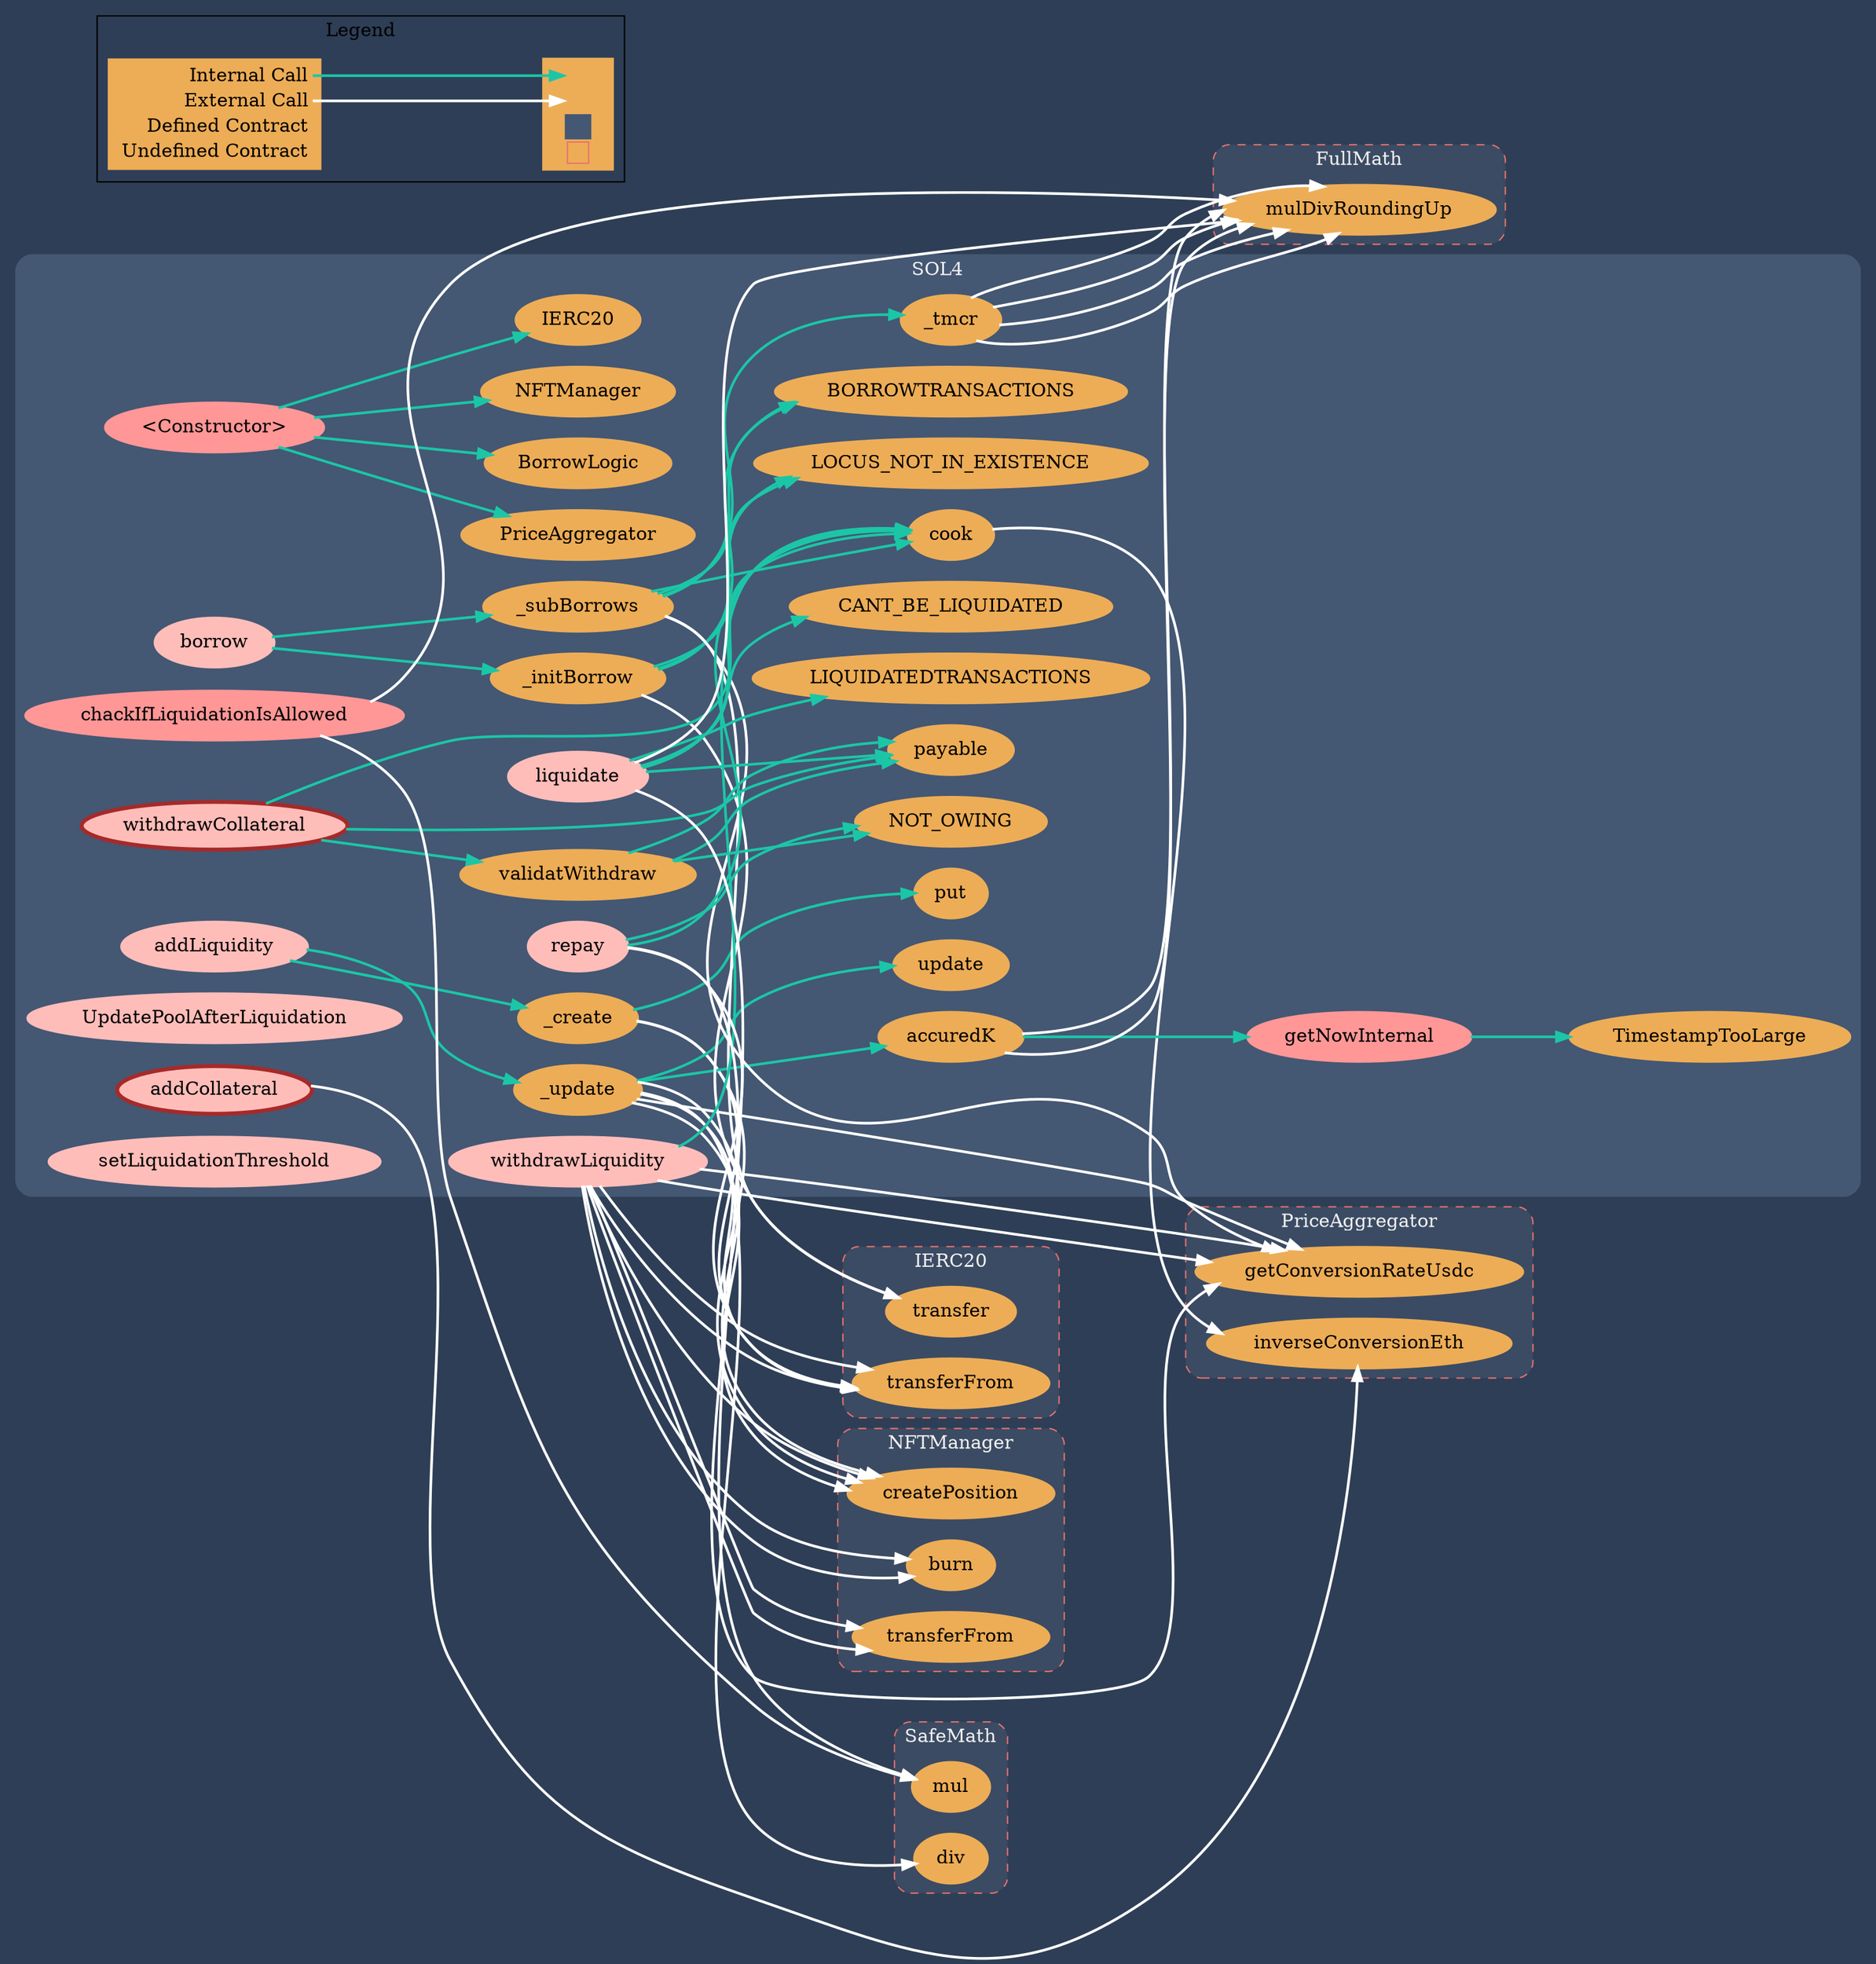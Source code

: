 digraph G {
  graph [ ratio = "auto", page = "100", compound =true, bgcolor = "#2e3e56" ];
  node [ style = "filled", fillcolor = "#edad56", color = "#edad56", penwidth =3 ];
  edge [ color = "#fcfcfc", penwidth =2, fontname = "helvetica Neue Ultra Light" ];
subgraph "clusterSOL4" {
  graph [ label = "SOL4", color = "#445773", fontcolor = "#f0f0f0", style = "rounded", bgcolor = "#445773" ];
  "SOL4.<Constructor>" [ label = "<Constructor>", color = "#FF9797", fillcolor = "#FF9797" ];
  "SOL4.addLiquidity" [ label = "addLiquidity", color = "#ffbdb9", fillcolor = "#ffbdb9" ];
  "SOL4._create" [ label = "_create" ];
  "SOL4._update" [ label = "_update" ];
  "SOL4.borrow" [ label = "borrow", color = "#ffbdb9", fillcolor = "#ffbdb9" ];
  "SOL4._initBorrow" [ label = "_initBorrow" ];
  "SOL4._subBorrows" [ label = "_subBorrows" ];
  "SOL4._tmcr" [ label = "_tmcr" ];
  "SOL4.addCollateral" [ label = "addCollateral", color = "brown", fillcolor = "#ffbdb9" ];
  "SOL4.withdrawLiquidity" [ label = "withdrawLiquidity", color = "#ffbdb9", fillcolor = "#ffbdb9" ];
  "SOL4.withdrawCollateral" [ label = "withdrawCollateral", color = "brown", fillcolor = "#ffbdb9" ];
  "SOL4.validatWithdraw" [ label = "validatWithdraw" ];
  "SOL4.repay" [ label = "repay", color = "#ffbdb9", fillcolor = "#ffbdb9" ];
  "SOL4.liquidate" [ label = "liquidate", color = "#ffbdb9", fillcolor = "#ffbdb9" ];
  "SOL4.UpdatePoolAfterLiquidation" [ label = "UpdatePoolAfterLiquidation", color = "#ffbdb9", fillcolor = "#ffbdb9" ];
  "SOL4.chackIfLiquidationIsAllowed" [ label = "chackIfLiquidationIsAllowed", color = "#FF9797", fillcolor = "#FF9797" ];
  "SOL4.setLiquidationThreshold" [ label = "setLiquidationThreshold", color = "#ffbdb9", fillcolor = "#ffbdb9" ];
  "SOL4.cook" [ label = "cook" ];
  "SOL4.getNowInternal" [ label = "getNowInternal", color = "#FF9797", fillcolor = "#FF9797" ];
  "SOL4.accuredK" [ label = "accuredK" ];
  "SOL4.NFTManager" [ label = "NFTManager" ];
  "SOL4.IERC20" [ label = "IERC20" ];
  "SOL4.PriceAggregator" [ label = "PriceAggregator" ];
  "SOL4.BorrowLogic" [ label = "BorrowLogic" ];
  "SOL4.put" [ label = "put" ];
  "SOL4.update" [ label = "update" ];
  "SOL4.LOCUS_NOT_IN_EXISTENCE" [ label = "LOCUS_NOT_IN_EXISTENCE" ];
  "SOL4.BORROWTRANSACTIONS" [ label = "BORROWTRANSACTIONS" ];
  "SOL4.payable" [ label = "payable" ];
  "SOL4.NOT_OWING" [ label = "NOT_OWING" ];
  "SOL4.LIQUIDATEDTRANSACTIONS" [ label = "LIQUIDATEDTRANSACTIONS" ];
  "SOL4.CANT_BE_LIQUIDATED" [ label = "CANT_BE_LIQUIDATED" ];
  "SOL4.TimestampTooLarge" [ label = "TimestampTooLarge" ];
}

subgraph "clusterIERC20" {
  graph [ label = "IERC20", color = "#e8726d", fontcolor = "#f0f0f0", style = "rounded,dashed", bgcolor = "#3b4b63" ];
  "IERC20.transferFrom" [ label = "transferFrom" ];
  "IERC20.transfer" [ label = "transfer" ];
}

subgraph "clusterNFTManager" {
  graph [ label = "NFTManager", color = "#e8726d", fontcolor = "#f0f0f0", style = "rounded,dashed", bgcolor = "#3b4b63" ];
  "NFTManager.createPosition" [ label = "createPosition" ];
  "NFTManager.transferFrom" [ label = "transferFrom" ];
  "NFTManager.burn" [ label = "burn" ];
}

subgraph "clusterPriceAggregator" {
  graph [ label = "PriceAggregator", color = "#e8726d", fontcolor = "#f0f0f0", style = "rounded,dashed", bgcolor = "#3b4b63" ];
  "PriceAggregator.getConversionRateUsdc" [ label = "getConversionRateUsdc" ];
  "PriceAggregator.inverseConversionEth" [ label = "inverseConversionEth" ];
}

subgraph "clusterSafeMath" {
  graph [ label = "SafeMath", color = "#e8726d", fontcolor = "#f0f0f0", style = "rounded,dashed", bgcolor = "#3b4b63" ];
  "SafeMath.div" [ label = "div" ];
  "SafeMath.mul" [ label = "mul" ];
}

subgraph "clusterFullMath" {
  graph [ label = "FullMath", color = "#e8726d", fontcolor = "#f0f0f0", style = "rounded,dashed", bgcolor = "#3b4b63" ];
  "FullMath.mulDivRoundingUp" [ label = "mulDivRoundingUp" ];
}

  "SOL4.<Constructor>";
  "SOL4.NFTManager";
  "SOL4.IERC20";
  "SOL4.PriceAggregator";
  "SOL4.BorrowLogic";
  "SOL4.addLiquidity";
  "SOL4._create";
  "SOL4._update";
  "SOL4.put";
  "IERC20.transferFrom";
  "NFTManager.createPosition";
  "SOL4.update";
  "PriceAggregator.getConversionRateUsdc";
  "SOL4.accuredK";
  "SafeMath.div";
  "SOL4.borrow";
  "SOL4._initBorrow";
  "SOL4._subBorrows";
  "SOL4.cook";
  "SOL4.LOCUS_NOT_IN_EXISTENCE";
  "IERC20.transfer";
  "SOL4.BORROWTRANSACTIONS";
  "SOL4._tmcr";
  "FullMath.mulDivRoundingUp";
  "SOL4.addCollateral";
  "PriceAggregator.inverseConversionEth";
  "SOL4.withdrawLiquidity";
  "NFTManager.transferFrom";
  "NFTManager.burn";
  "SOL4.withdrawCollateral";
  "SOL4.payable";
  "SOL4.validatWithdraw";
  "SOL4.NOT_OWING";
  "SOL4.repay";
  "SOL4.liquidate";
  "SafeMath.mul";
  "SOL4.LIQUIDATEDTRANSACTIONS";
  "SOL4.CANT_BE_LIQUIDATED";
  "SOL4.chackIfLiquidationIsAllowed";
  "SOL4.getNowInternal";
  "SOL4.TimestampTooLarge";
  "SOL4.<Constructor>" -> "SOL4.NFTManager" [ color = "#1bc6a6" ];
  "SOL4.<Constructor>" -> "SOL4.IERC20" [ color = "#1bc6a6" ];
  "SOL4.<Constructor>" -> "SOL4.PriceAggregator" [ color = "#1bc6a6" ];
  "SOL4.<Constructor>" -> "SOL4.BorrowLogic" [ color = "#1bc6a6" ];
  "SOL4.addLiquidity" -> "SOL4._create" [ color = "#1bc6a6" ];
  "SOL4.addLiquidity" -> "SOL4._update" [ color = "#1bc6a6" ];
  "SOL4._create" -> "SOL4.put" [ color = "#1bc6a6" ];
  "SOL4._create" -> "IERC20.transferFrom" [ color = "white" ];
  "SOL4._create" -> "NFTManager.createPosition" [ color = "white" ];
  "SOL4._update" -> "SOL4.update" [ color = "#1bc6a6" ];
  "SOL4._update" -> "PriceAggregator.getConversionRateUsdc" [ color = "white" ];
  "SOL4._update" -> "IERC20.transferFrom" [ color = "white" ];
  "SOL4._update" -> "NFTManager.createPosition" [ color = "white" ];
  "SOL4._update" -> "SOL4.accuredK" [ color = "#1bc6a6" ];
  "SOL4._update" -> "SafeMath.div" [ color = "white" ];
  "SOL4._update" -> "NFTManager.createPosition" [ color = "white" ];
  "SOL4.borrow" -> "SOL4._initBorrow" [ color = "#1bc6a6" ];
  "SOL4.borrow" -> "SOL4._subBorrows" [ color = "#1bc6a6" ];
  "SOL4._initBorrow" -> "SOL4.cook" [ color = "#1bc6a6" ];
  "SOL4._initBorrow" -> "SOL4.LOCUS_NOT_IN_EXISTENCE" [ color = "#1bc6a6" ];
  "SOL4._initBorrow" -> "IERC20.transfer" [ color = "white" ];
  "SOL4._initBorrow" -> "SOL4.BORROWTRANSACTIONS" [ color = "#1bc6a6" ];
  "SOL4._subBorrows" -> "SOL4.cook" [ color = "#1bc6a6" ];
  "SOL4._subBorrows" -> "SOL4.LOCUS_NOT_IN_EXISTENCE" [ color = "#1bc6a6" ];
  "SOL4._subBorrows" -> "SOL4._tmcr" [ color = "#1bc6a6" ];
  "SOL4._subBorrows" -> "PriceAggregator.getConversionRateUsdc" [ color = "white" ];
  "SOL4._subBorrows" -> "IERC20.transfer" [ color = "white" ];
  "SOL4._subBorrows" -> "SOL4.BORROWTRANSACTIONS" [ color = "#1bc6a6" ];
  "SOL4._tmcr" -> "FullMath.mulDivRoundingUp" [ color = "white" ];
  "SOL4._tmcr" -> "FullMath.mulDivRoundingUp" [ color = "white" ];
  "SOL4._tmcr" -> "FullMath.mulDivRoundingUp" [ color = "white" ];
  "SOL4._tmcr" -> "FullMath.mulDivRoundingUp" [ color = "white" ];
  "SOL4.addCollateral" -> "PriceAggregator.inverseConversionEth" [ color = "white" ];
  "SOL4.withdrawLiquidity" -> "SOL4.cook" [ color = "#1bc6a6" ];
  "SOL4.withdrawLiquidity" -> "NFTManager.transferFrom" [ color = "white" ];
  "SOL4.withdrawLiquidity" -> "NFTManager.burn" [ color = "white" ];
  "SOL4.withdrawLiquidity" -> "PriceAggregator.getConversionRateUsdc" [ color = "white" ];
  "SOL4.withdrawLiquidity" -> "IERC20.transferFrom" [ color = "white" ];
  "SOL4.withdrawLiquidity" -> "NFTManager.transferFrom" [ color = "white" ];
  "SOL4.withdrawLiquidity" -> "PriceAggregator.getConversionRateUsdc" [ color = "white" ];
  "SOL4.withdrawLiquidity" -> "IERC20.transferFrom" [ color = "white" ];
  "SOL4.withdrawLiquidity" -> "NFTManager.createPosition" [ color = "white" ];
  "SOL4.withdrawLiquidity" -> "NFTManager.burn" [ color = "white" ];
  "SOL4.withdrawCollateral" -> "SOL4.cook" [ color = "#1bc6a6" ];
  "SOL4.withdrawCollateral" -> "SOL4.payable" [ color = "#1bc6a6" ];
  "SOL4.withdrawCollateral" -> "SOL4.validatWithdraw" [ color = "#1bc6a6" ];
  "SOL4.validatWithdraw" -> "SOL4.NOT_OWING" [ color = "#1bc6a6" ];
  "SOL4.validatWithdraw" -> "SOL4.payable" [ color = "#1bc6a6" ];
  "SOL4.validatWithdraw" -> "SOL4.payable" [ color = "#1bc6a6" ];
  "SOL4.repay" -> "SOL4.cook" [ color = "#1bc6a6" ];
  "SOL4.repay" -> "SOL4.NOT_OWING" [ color = "#1bc6a6" ];
  "SOL4.repay" -> "PriceAggregator.getConversionRateUsdc" [ color = "white" ];
  "SOL4.repay" -> "IERC20.transferFrom" [ color = "white" ];
  "SOL4.liquidate" -> "SOL4.cook" [ color = "#1bc6a6" ];
  "SOL4.liquidate" -> "SafeMath.mul" [ color = "white" ];
  "SOL4.liquidate" -> "FullMath.mulDivRoundingUp" [ color = "white" ];
  "SOL4.liquidate" -> "SOL4.payable" [ color = "#1bc6a6" ];
  "SOL4.liquidate" -> "SOL4.LIQUIDATEDTRANSACTIONS" [ color = "#1bc6a6" ];
  "SOL4.liquidate" -> "SOL4.CANT_BE_LIQUIDATED" [ color = "#1bc6a6" ];
  "SOL4.chackIfLiquidationIsAllowed" -> "SafeMath.mul" [ color = "white" ];
  "SOL4.chackIfLiquidationIsAllowed" -> "FullMath.mulDivRoundingUp" [ color = "white" ];
  "SOL4.cook" -> "PriceAggregator.inverseConversionEth" [ color = "white" ];
  "SOL4.getNowInternal" -> "SOL4.TimestampTooLarge" [ color = "#1bc6a6" ];
  "SOL4.accuredK" -> "SOL4.getNowInternal" [ color = "#1bc6a6" ];
  "SOL4.accuredK" -> "FullMath.mulDivRoundingUp" [ color = "white" ];
  "SOL4.accuredK" -> "FullMath.mulDivRoundingUp" [ color = "white" ];


rankdir=LR
node [shape=plaintext]
subgraph cluster_01 { 
label = "Legend";
key [label=<<table border="0" cellpadding="2" cellspacing="0" cellborder="0">
  <tr><td align="right" port="i1">Internal Call</td></tr>
  <tr><td align="right" port="i2">External Call</td></tr>
  <tr><td align="right" port="i3">Defined Contract</td></tr>
  <tr><td align="right" port="i4">Undefined Contract</td></tr>
  </table>>]
key2 [label=<<table border="0" cellpadding="2" cellspacing="0" cellborder="0">
  <tr><td port="i1">&nbsp;&nbsp;&nbsp;</td></tr>
  <tr><td port="i2">&nbsp;&nbsp;&nbsp;</td></tr>
  <tr><td port="i3" bgcolor="#445773">&nbsp;&nbsp;&nbsp;</td></tr>
  <tr><td port="i4">
    <table border="1" cellborder="0" cellspacing="0" cellpadding="7" color="#e8726d">
      <tr>
       <td></td>
      </tr>
     </table>
  </td></tr>
  </table>>]
key:i1:e -> key2:i1:w [color="#1bc6a6"]
key:i2:e -> key2:i2:w [color="white"]
}
}
